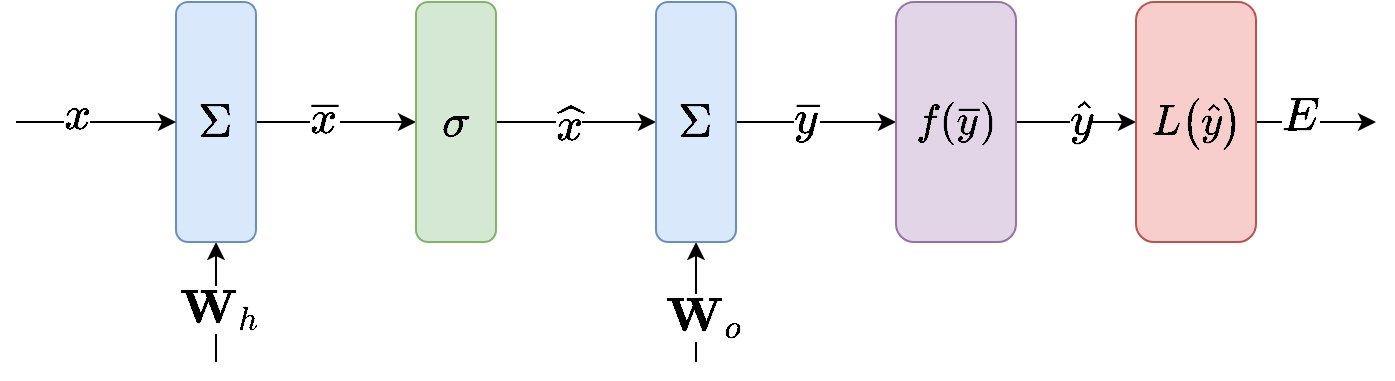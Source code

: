 <mxfile version="12.9.3" type="device"><diagram id="RhyIK2aZml4y8ig3JgcH" name="Page-1"><mxGraphModel dx="786" dy="580" grid="0" gridSize="10" guides="1" tooltips="1" connect="1" arrows="1" fold="1" page="1" pageScale="1" pageWidth="827" pageHeight="1169" math="1" shadow="0"><root><mxCell id="0"/><mxCell id="1" parent="0"/><mxCell id="yymaUPrZRmf_RR24zC3p-4" style="edgeStyle=orthogonalEdgeStyle;rounded=0;orthogonalLoop=1;jettySize=auto;html=1;exitX=1;exitY=0.5;exitDx=0;exitDy=0;entryX=0;entryY=0.5;entryDx=0;entryDy=0;" parent="1" source="yymaUPrZRmf_RR24zC3p-1" target="yymaUPrZRmf_RR24zC3p-3" edge="1"><mxGeometry relative="1" as="geometry"/></mxCell><mxCell id="yymaUPrZRmf_RR24zC3p-11" value="`\bar{x}`" style="text;html=1;align=center;verticalAlign=middle;resizable=0;points=[];labelBackgroundColor=#ffffff;fontSize=20;" parent="yymaUPrZRmf_RR24zC3p-4" vertex="1" connectable="0"><mxGeometry x="-0.15" y="2" relative="1" as="geometry"><mxPoint as="offset"/></mxGeometry></mxCell><mxCell id="-v_wAbFoSh-2GQMkEV8d-1" style="edgeStyle=orthogonalEdgeStyle;rounded=0;orthogonalLoop=1;jettySize=auto;html=1;exitX=0.5;exitY=1;exitDx=0;exitDy=0;endArrow=none;endFill=0;startArrow=classic;startFill=1;" edge="1" parent="1" source="yymaUPrZRmf_RR24zC3p-1"><mxGeometry relative="1" as="geometry"><mxPoint x="180" y="300" as="targetPoint"/></mxGeometry></mxCell><mxCell id="-v_wAbFoSh-2GQMkEV8d-2" value="`\mathbf{W}_h`" style="text;html=1;align=center;verticalAlign=middle;resizable=0;points=[];labelBackgroundColor=#ffffff;fontSize=20;" vertex="1" connectable="0" parent="-v_wAbFoSh-2GQMkEV8d-1"><mxGeometry x="0.095" y="1" relative="1" as="geometry"><mxPoint as="offset"/></mxGeometry></mxCell><mxCell id="yymaUPrZRmf_RR24zC3p-1" value="`\Sigma`" style="rounded=1;whiteSpace=wrap;html=1;fontSize=20;fillColor=#dae8fc;strokeColor=#6c8ebf;" parent="1" vertex="1"><mxGeometry x="160" y="120" width="40" height="120" as="geometry"/></mxCell><mxCell id="yymaUPrZRmf_RR24zC3p-2" value="" style="endArrow=classic;html=1;" parent="1" target="yymaUPrZRmf_RR24zC3p-1" edge="1"><mxGeometry width="50" height="50" relative="1" as="geometry"><mxPoint x="80" y="180" as="sourcePoint"/><mxPoint x="440" y="270" as="targetPoint"/></mxGeometry></mxCell><mxCell id="yymaUPrZRmf_RR24zC3p-10" value="`x`" style="text;html=1;align=center;verticalAlign=middle;resizable=0;points=[];labelBackgroundColor=#ffffff;fontSize=20;" parent="yymaUPrZRmf_RR24zC3p-2" vertex="1" connectable="0"><mxGeometry x="-0.25" y="4" relative="1" as="geometry"><mxPoint as="offset"/></mxGeometry></mxCell><mxCell id="yymaUPrZRmf_RR24zC3p-6" style="edgeStyle=orthogonalEdgeStyle;rounded=0;orthogonalLoop=1;jettySize=auto;html=1;exitX=1;exitY=0.5;exitDx=0;exitDy=0;entryX=0;entryY=0.5;entryDx=0;entryDy=0;" parent="1" source="yymaUPrZRmf_RR24zC3p-3" target="yymaUPrZRmf_RR24zC3p-5" edge="1"><mxGeometry relative="1" as="geometry"/></mxCell><mxCell id="yymaUPrZRmf_RR24zC3p-12" value="`\hat{x}`" style="text;html=1;align=center;verticalAlign=middle;resizable=0;points=[];labelBackgroundColor=#ffffff;fontSize=20;" parent="yymaUPrZRmf_RR24zC3p-6" vertex="1" connectable="0"><mxGeometry x="-0.1" y="-1" relative="1" as="geometry"><mxPoint as="offset"/></mxGeometry></mxCell><mxCell id="yymaUPrZRmf_RR24zC3p-3" value="`\sigma`" style="rounded=1;whiteSpace=wrap;html=1;fontSize=20;fillColor=#d5e8d4;strokeColor=#82b366;" parent="1" vertex="1"><mxGeometry x="280" y="120" width="40" height="120" as="geometry"/></mxCell><mxCell id="yymaUPrZRmf_RR24zC3p-8" style="edgeStyle=orthogonalEdgeStyle;rounded=0;orthogonalLoop=1;jettySize=auto;html=1;exitX=1;exitY=0.5;exitDx=0;exitDy=0;entryX=0;entryY=0.5;entryDx=0;entryDy=0;" parent="1" source="yymaUPrZRmf_RR24zC3p-5" target="yymaUPrZRmf_RR24zC3p-7" edge="1"><mxGeometry relative="1" as="geometry"/></mxCell><mxCell id="yymaUPrZRmf_RR24zC3p-13" value="`\bar{y}`" style="text;html=1;align=center;verticalAlign=middle;resizable=0;points=[];labelBackgroundColor=#ffffff;fontSize=20;" parent="yymaUPrZRmf_RR24zC3p-8" vertex="1" connectable="0"><mxGeometry x="-0.125" y="2" relative="1" as="geometry"><mxPoint as="offset"/></mxGeometry></mxCell><mxCell id="-v_wAbFoSh-2GQMkEV8d-3" style="edgeStyle=orthogonalEdgeStyle;rounded=0;orthogonalLoop=1;jettySize=auto;html=1;exitX=0.5;exitY=1;exitDx=0;exitDy=0;startArrow=classic;startFill=1;endArrow=none;endFill=0;fontSize=25;" edge="1" parent="1" source="yymaUPrZRmf_RR24zC3p-5"><mxGeometry relative="1" as="geometry"><mxPoint x="420" y="300" as="targetPoint"/></mxGeometry></mxCell><mxCell id="-v_wAbFoSh-2GQMkEV8d-4" value="&lt;font style=&quot;font-size: 20px&quot;&gt;`\mathbf{W}_o`&lt;/font&gt;" style="text;html=1;align=center;verticalAlign=middle;resizable=0;points=[];labelBackgroundColor=#ffffff;fontSize=20;" vertex="1" connectable="0" parent="-v_wAbFoSh-2GQMkEV8d-3"><mxGeometry x="0.225" y="3" relative="1" as="geometry"><mxPoint as="offset"/></mxGeometry></mxCell><mxCell id="yymaUPrZRmf_RR24zC3p-5" value="`\Sigma`" style="rounded=1;whiteSpace=wrap;html=1;fontSize=20;fillColor=#dae8fc;strokeColor=#6c8ebf;" parent="1" vertex="1"><mxGeometry x="400" y="120" width="40" height="120" as="geometry"/></mxCell><mxCell id="yymaUPrZRmf_RR24zC3p-9" style="edgeStyle=orthogonalEdgeStyle;rounded=0;orthogonalLoop=1;jettySize=auto;html=1;exitX=1;exitY=0.5;exitDx=0;exitDy=0;entryX=0;entryY=0.5;entryDx=0;entryDy=0;" parent="1" source="yymaUPrZRmf_RR24zC3p-7" target="yymaUPrZRmf_RR24zC3p-15" edge="1"><mxGeometry relative="1" as="geometry"><mxPoint x="640" y="180" as="targetPoint"/></mxGeometry></mxCell><mxCell id="yymaUPrZRmf_RR24zC3p-14" value="`\hat{y}`" style="text;html=1;align=center;verticalAlign=middle;resizable=0;points=[];labelBackgroundColor=#ffffff;fontSize=20;" parent="yymaUPrZRmf_RR24zC3p-9" vertex="1" connectable="0"><mxGeometry x="0.05" y="1" relative="1" as="geometry"><mxPoint as="offset"/></mxGeometry></mxCell><mxCell id="yymaUPrZRmf_RR24zC3p-7" value="`f(\bar{y})`" style="rounded=1;whiteSpace=wrap;html=1;fontSize=18;fillColor=#e1d5e7;strokeColor=#9673a6;" parent="1" vertex="1"><mxGeometry x="520" y="120" width="60" height="120" as="geometry"/></mxCell><mxCell id="yymaUPrZRmf_RR24zC3p-19" value="" style="edgeStyle=orthogonalEdgeStyle;rounded=0;orthogonalLoop=1;jettySize=auto;html=1;fontSize=20;" parent="1" source="yymaUPrZRmf_RR24zC3p-15" edge="1"><mxGeometry relative="1" as="geometry"><mxPoint x="760" y="180" as="targetPoint"/></mxGeometry></mxCell><mxCell id="yymaUPrZRmf_RR24zC3p-21" value="`E`" style="text;html=1;align=center;verticalAlign=middle;resizable=0;points=[];labelBackgroundColor=#ffffff;fontSize=20;" parent="yymaUPrZRmf_RR24zC3p-19" vertex="1" connectable="0"><mxGeometry x="-0.275" y="3" relative="1" as="geometry"><mxPoint as="offset"/></mxGeometry></mxCell><mxCell id="yymaUPrZRmf_RR24zC3p-15" value="`L(\hat{y})`" style="rounded=1;whiteSpace=wrap;html=1;fontSize=18;fillColor=#f8cecc;strokeColor=#b85450;" parent="1" vertex="1"><mxGeometry x="640" y="120" width="60" height="120" as="geometry"/></mxCell></root></mxGraphModel></diagram></mxfile>